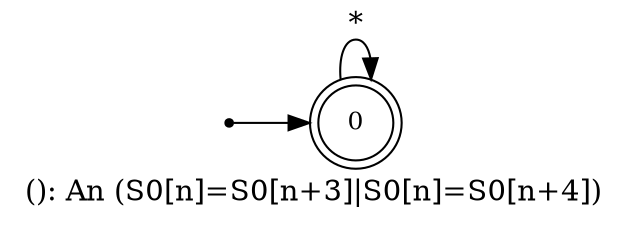 digraph G {
label = "(): An (S0[n]=S0[n+3]|S0[n]=S0[n+4])";
rankdir = LR;
node [shape = doublecircle, label="0", fontsize=12]0;
node [shape = point ]; qi
qi ->0;
0 -> 0[ label = "*"];
}
